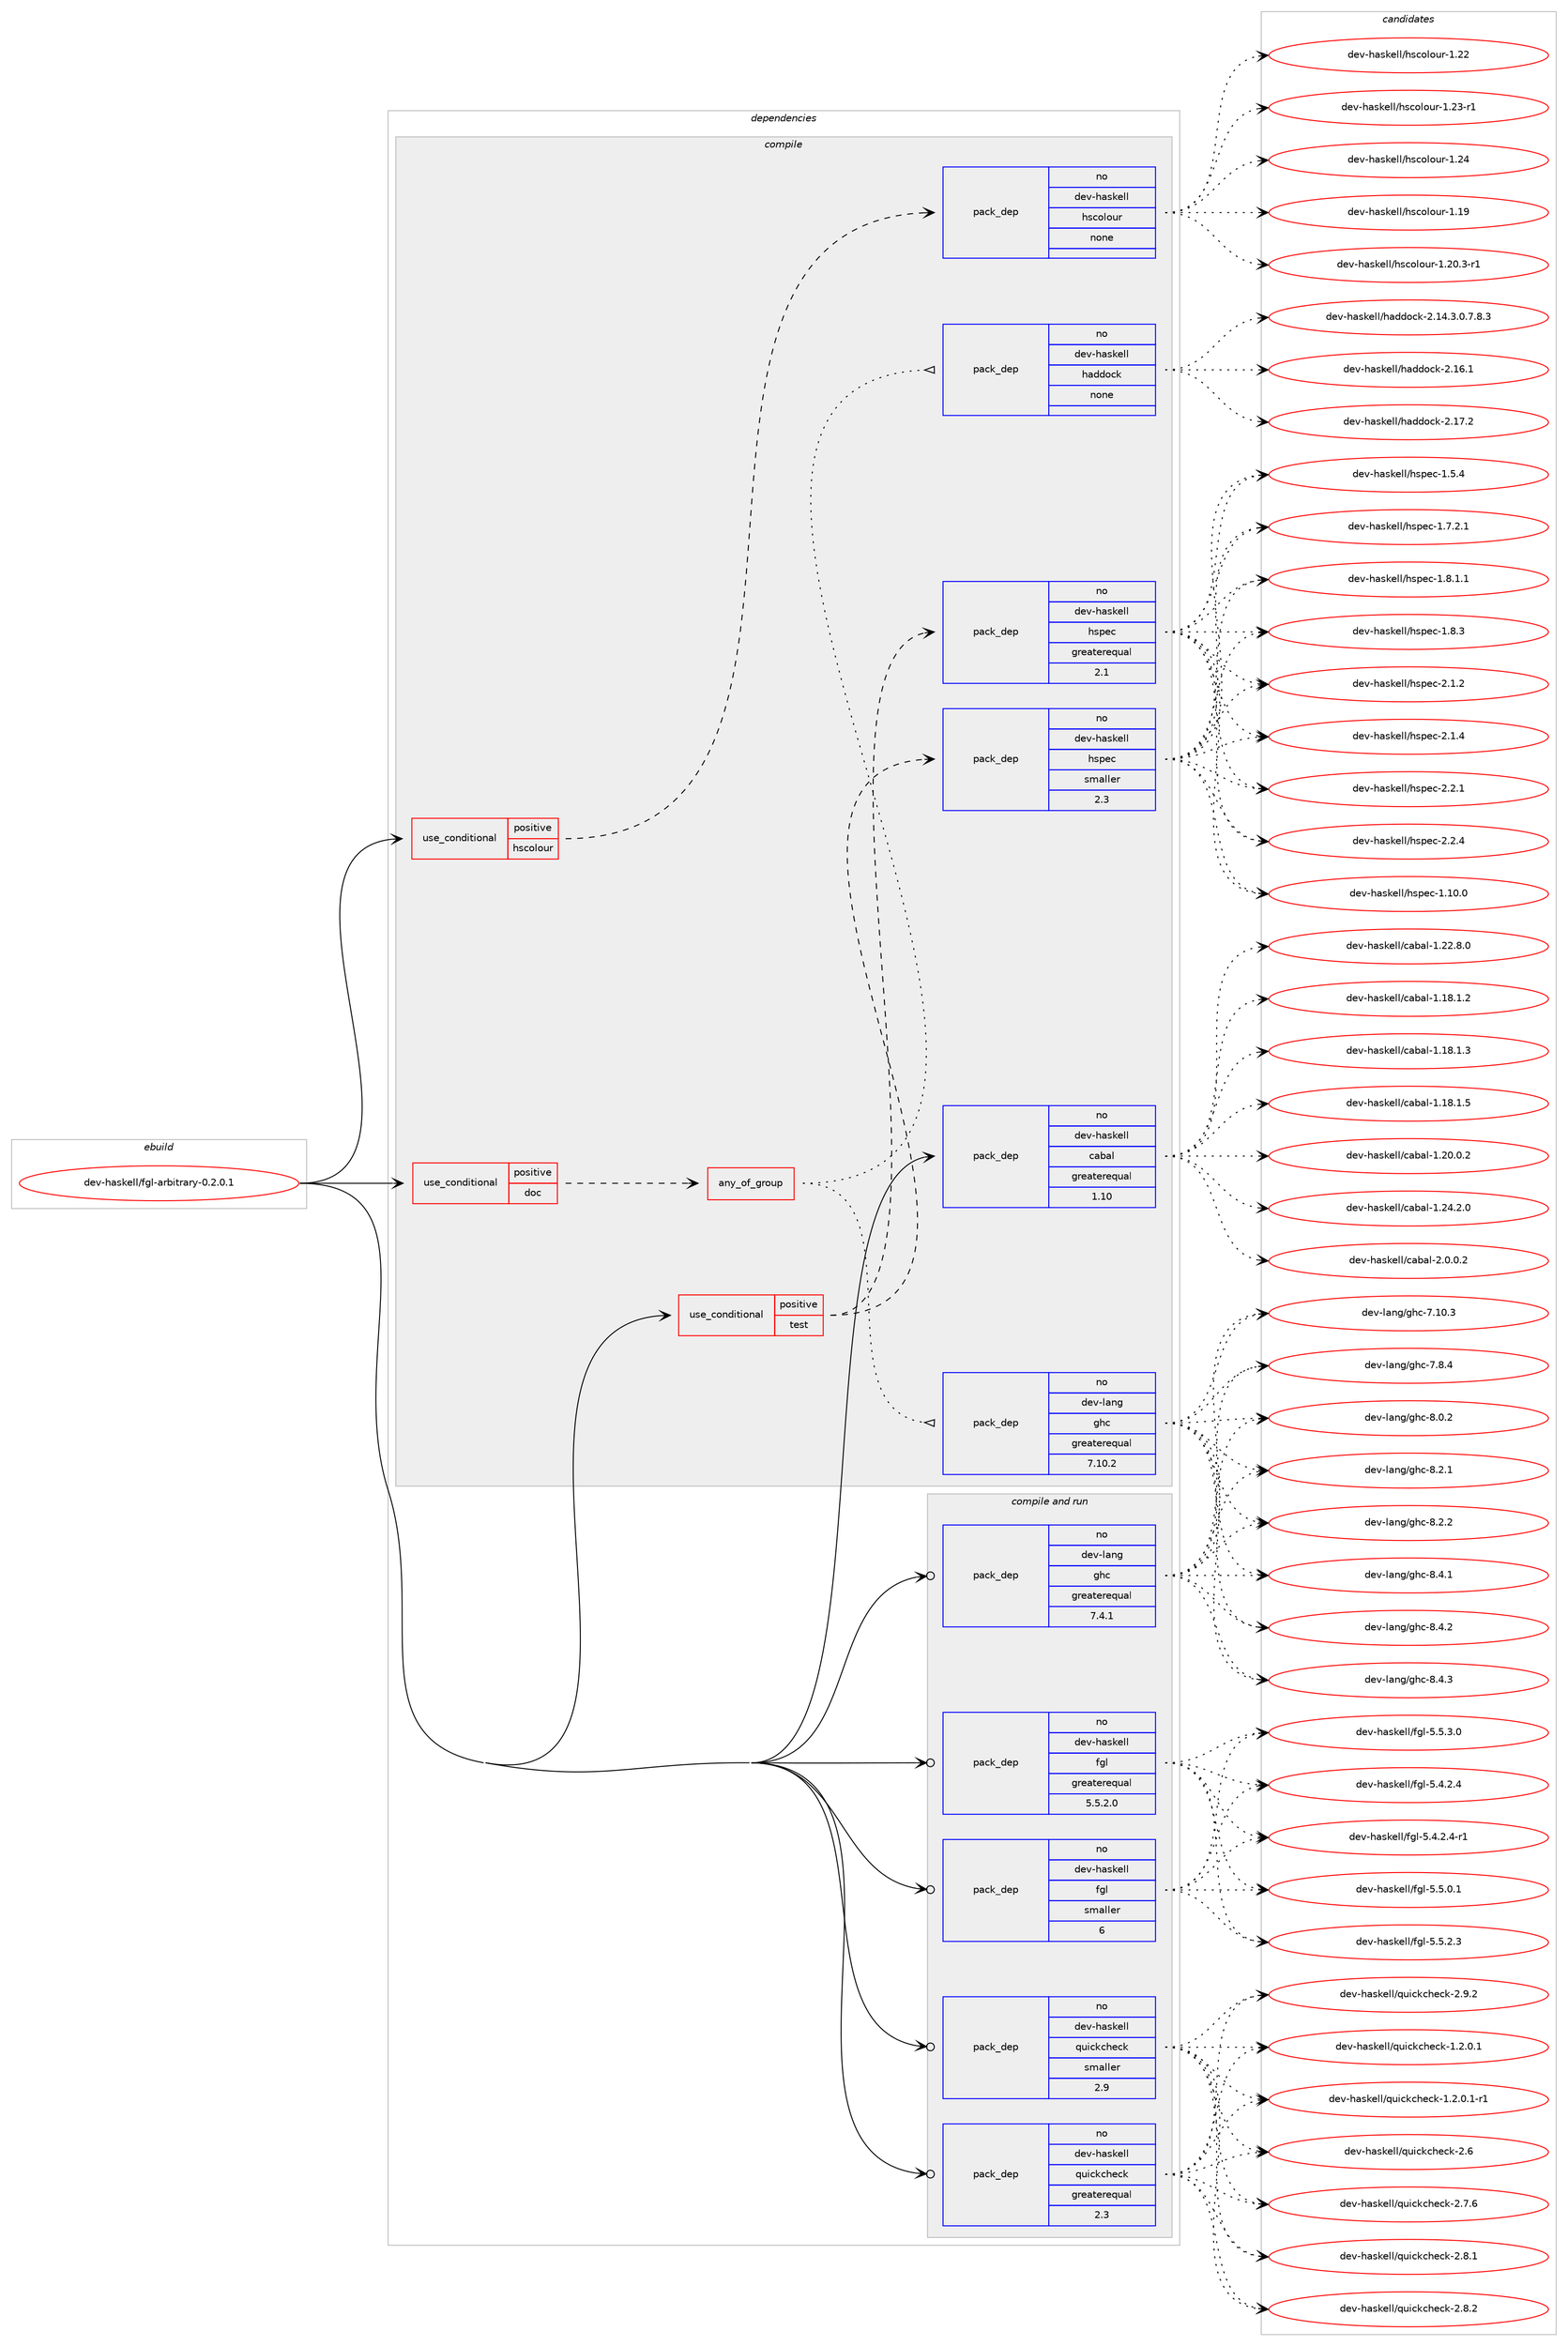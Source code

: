 digraph prolog {

# *************
# Graph options
# *************

newrank=true;
concentrate=true;
compound=true;
graph [rankdir=LR,fontname=Helvetica,fontsize=10,ranksep=1.5];#, ranksep=2.5, nodesep=0.2];
edge  [arrowhead=vee];
node  [fontname=Helvetica,fontsize=10];

# **********
# The ebuild
# **********

subgraph cluster_leftcol {
color=gray;
rank=same;
label=<<i>ebuild</i>>;
id [label="dev-haskell/fgl-arbitrary-0.2.0.1", color=red, width=4, href="../dev-haskell/fgl-arbitrary-0.2.0.1.svg"];
}

# ****************
# The dependencies
# ****************

subgraph cluster_midcol {
color=gray;
label=<<i>dependencies</i>>;
subgraph cluster_compile {
fillcolor="#eeeeee";
style=filled;
label=<<i>compile</i>>;
subgraph cond359560 {
dependency1332324 [label=<<TABLE BORDER="0" CELLBORDER="1" CELLSPACING="0" CELLPADDING="4"><TR><TD ROWSPAN="3" CELLPADDING="10">use_conditional</TD></TR><TR><TD>positive</TD></TR><TR><TD>doc</TD></TR></TABLE>>, shape=none, color=red];
subgraph any20883 {
dependency1332325 [label=<<TABLE BORDER="0" CELLBORDER="1" CELLSPACING="0" CELLPADDING="4"><TR><TD CELLPADDING="10">any_of_group</TD></TR></TABLE>>, shape=none, color=red];subgraph pack951329 {
dependency1332326 [label=<<TABLE BORDER="0" CELLBORDER="1" CELLSPACING="0" CELLPADDING="4" WIDTH="220"><TR><TD ROWSPAN="6" CELLPADDING="30">pack_dep</TD></TR><TR><TD WIDTH="110">no</TD></TR><TR><TD>dev-haskell</TD></TR><TR><TD>haddock</TD></TR><TR><TD>none</TD></TR><TR><TD></TD></TR></TABLE>>, shape=none, color=blue];
}
dependency1332325:e -> dependency1332326:w [weight=20,style="dotted",arrowhead="oinv"];
subgraph pack951330 {
dependency1332327 [label=<<TABLE BORDER="0" CELLBORDER="1" CELLSPACING="0" CELLPADDING="4" WIDTH="220"><TR><TD ROWSPAN="6" CELLPADDING="30">pack_dep</TD></TR><TR><TD WIDTH="110">no</TD></TR><TR><TD>dev-lang</TD></TR><TR><TD>ghc</TD></TR><TR><TD>greaterequal</TD></TR><TR><TD>7.10.2</TD></TR></TABLE>>, shape=none, color=blue];
}
dependency1332325:e -> dependency1332327:w [weight=20,style="dotted",arrowhead="oinv"];
}
dependency1332324:e -> dependency1332325:w [weight=20,style="dashed",arrowhead="vee"];
}
id:e -> dependency1332324:w [weight=20,style="solid",arrowhead="vee"];
subgraph cond359561 {
dependency1332328 [label=<<TABLE BORDER="0" CELLBORDER="1" CELLSPACING="0" CELLPADDING="4"><TR><TD ROWSPAN="3" CELLPADDING="10">use_conditional</TD></TR><TR><TD>positive</TD></TR><TR><TD>hscolour</TD></TR></TABLE>>, shape=none, color=red];
subgraph pack951331 {
dependency1332329 [label=<<TABLE BORDER="0" CELLBORDER="1" CELLSPACING="0" CELLPADDING="4" WIDTH="220"><TR><TD ROWSPAN="6" CELLPADDING="30">pack_dep</TD></TR><TR><TD WIDTH="110">no</TD></TR><TR><TD>dev-haskell</TD></TR><TR><TD>hscolour</TD></TR><TR><TD>none</TD></TR><TR><TD></TD></TR></TABLE>>, shape=none, color=blue];
}
dependency1332328:e -> dependency1332329:w [weight=20,style="dashed",arrowhead="vee"];
}
id:e -> dependency1332328:w [weight=20,style="solid",arrowhead="vee"];
subgraph cond359562 {
dependency1332330 [label=<<TABLE BORDER="0" CELLBORDER="1" CELLSPACING="0" CELLPADDING="4"><TR><TD ROWSPAN="3" CELLPADDING="10">use_conditional</TD></TR><TR><TD>positive</TD></TR><TR><TD>test</TD></TR></TABLE>>, shape=none, color=red];
subgraph pack951332 {
dependency1332331 [label=<<TABLE BORDER="0" CELLBORDER="1" CELLSPACING="0" CELLPADDING="4" WIDTH="220"><TR><TD ROWSPAN="6" CELLPADDING="30">pack_dep</TD></TR><TR><TD WIDTH="110">no</TD></TR><TR><TD>dev-haskell</TD></TR><TR><TD>hspec</TD></TR><TR><TD>greaterequal</TD></TR><TR><TD>2.1</TD></TR></TABLE>>, shape=none, color=blue];
}
dependency1332330:e -> dependency1332331:w [weight=20,style="dashed",arrowhead="vee"];
subgraph pack951333 {
dependency1332332 [label=<<TABLE BORDER="0" CELLBORDER="1" CELLSPACING="0" CELLPADDING="4" WIDTH="220"><TR><TD ROWSPAN="6" CELLPADDING="30">pack_dep</TD></TR><TR><TD WIDTH="110">no</TD></TR><TR><TD>dev-haskell</TD></TR><TR><TD>hspec</TD></TR><TR><TD>smaller</TD></TR><TR><TD>2.3</TD></TR></TABLE>>, shape=none, color=blue];
}
dependency1332330:e -> dependency1332332:w [weight=20,style="dashed",arrowhead="vee"];
}
id:e -> dependency1332330:w [weight=20,style="solid",arrowhead="vee"];
subgraph pack951334 {
dependency1332333 [label=<<TABLE BORDER="0" CELLBORDER="1" CELLSPACING="0" CELLPADDING="4" WIDTH="220"><TR><TD ROWSPAN="6" CELLPADDING="30">pack_dep</TD></TR><TR><TD WIDTH="110">no</TD></TR><TR><TD>dev-haskell</TD></TR><TR><TD>cabal</TD></TR><TR><TD>greaterequal</TD></TR><TR><TD>1.10</TD></TR></TABLE>>, shape=none, color=blue];
}
id:e -> dependency1332333:w [weight=20,style="solid",arrowhead="vee"];
}
subgraph cluster_compileandrun {
fillcolor="#eeeeee";
style=filled;
label=<<i>compile and run</i>>;
subgraph pack951335 {
dependency1332334 [label=<<TABLE BORDER="0" CELLBORDER="1" CELLSPACING="0" CELLPADDING="4" WIDTH="220"><TR><TD ROWSPAN="6" CELLPADDING="30">pack_dep</TD></TR><TR><TD WIDTH="110">no</TD></TR><TR><TD>dev-haskell</TD></TR><TR><TD>fgl</TD></TR><TR><TD>greaterequal</TD></TR><TR><TD>5.5.2.0</TD></TR></TABLE>>, shape=none, color=blue];
}
id:e -> dependency1332334:w [weight=20,style="solid",arrowhead="odotvee"];
subgraph pack951336 {
dependency1332335 [label=<<TABLE BORDER="0" CELLBORDER="1" CELLSPACING="0" CELLPADDING="4" WIDTH="220"><TR><TD ROWSPAN="6" CELLPADDING="30">pack_dep</TD></TR><TR><TD WIDTH="110">no</TD></TR><TR><TD>dev-haskell</TD></TR><TR><TD>fgl</TD></TR><TR><TD>smaller</TD></TR><TR><TD>6</TD></TR></TABLE>>, shape=none, color=blue];
}
id:e -> dependency1332335:w [weight=20,style="solid",arrowhead="odotvee"];
subgraph pack951337 {
dependency1332336 [label=<<TABLE BORDER="0" CELLBORDER="1" CELLSPACING="0" CELLPADDING="4" WIDTH="220"><TR><TD ROWSPAN="6" CELLPADDING="30">pack_dep</TD></TR><TR><TD WIDTH="110">no</TD></TR><TR><TD>dev-haskell</TD></TR><TR><TD>quickcheck</TD></TR><TR><TD>greaterequal</TD></TR><TR><TD>2.3</TD></TR></TABLE>>, shape=none, color=blue];
}
id:e -> dependency1332336:w [weight=20,style="solid",arrowhead="odotvee"];
subgraph pack951338 {
dependency1332337 [label=<<TABLE BORDER="0" CELLBORDER="1" CELLSPACING="0" CELLPADDING="4" WIDTH="220"><TR><TD ROWSPAN="6" CELLPADDING="30">pack_dep</TD></TR><TR><TD WIDTH="110">no</TD></TR><TR><TD>dev-haskell</TD></TR><TR><TD>quickcheck</TD></TR><TR><TD>smaller</TD></TR><TR><TD>2.9</TD></TR></TABLE>>, shape=none, color=blue];
}
id:e -> dependency1332337:w [weight=20,style="solid",arrowhead="odotvee"];
subgraph pack951339 {
dependency1332338 [label=<<TABLE BORDER="0" CELLBORDER="1" CELLSPACING="0" CELLPADDING="4" WIDTH="220"><TR><TD ROWSPAN="6" CELLPADDING="30">pack_dep</TD></TR><TR><TD WIDTH="110">no</TD></TR><TR><TD>dev-lang</TD></TR><TR><TD>ghc</TD></TR><TR><TD>greaterequal</TD></TR><TR><TD>7.4.1</TD></TR></TABLE>>, shape=none, color=blue];
}
id:e -> dependency1332338:w [weight=20,style="solid",arrowhead="odotvee"];
}
subgraph cluster_run {
fillcolor="#eeeeee";
style=filled;
label=<<i>run</i>>;
}
}

# **************
# The candidates
# **************

subgraph cluster_choices {
rank=same;
color=gray;
label=<<i>candidates</i>>;

subgraph choice951329 {
color=black;
nodesep=1;
choice1001011184510497115107101108108471049710010011199107455046495246514648465546564651 [label="dev-haskell/haddock-2.14.3.0.7.8.3", color=red, width=4,href="../dev-haskell/haddock-2.14.3.0.7.8.3.svg"];
choice100101118451049711510710110810847104971001001119910745504649544649 [label="dev-haskell/haddock-2.16.1", color=red, width=4,href="../dev-haskell/haddock-2.16.1.svg"];
choice100101118451049711510710110810847104971001001119910745504649554650 [label="dev-haskell/haddock-2.17.2", color=red, width=4,href="../dev-haskell/haddock-2.17.2.svg"];
dependency1332326:e -> choice1001011184510497115107101108108471049710010011199107455046495246514648465546564651:w [style=dotted,weight="100"];
dependency1332326:e -> choice100101118451049711510710110810847104971001001119910745504649544649:w [style=dotted,weight="100"];
dependency1332326:e -> choice100101118451049711510710110810847104971001001119910745504649554650:w [style=dotted,weight="100"];
}
subgraph choice951330 {
color=black;
nodesep=1;
choice1001011184510897110103471031049945554649484651 [label="dev-lang/ghc-7.10.3", color=red, width=4,href="../dev-lang/ghc-7.10.3.svg"];
choice10010111845108971101034710310499455546564652 [label="dev-lang/ghc-7.8.4", color=red, width=4,href="../dev-lang/ghc-7.8.4.svg"];
choice10010111845108971101034710310499455646484650 [label="dev-lang/ghc-8.0.2", color=red, width=4,href="../dev-lang/ghc-8.0.2.svg"];
choice10010111845108971101034710310499455646504649 [label="dev-lang/ghc-8.2.1", color=red, width=4,href="../dev-lang/ghc-8.2.1.svg"];
choice10010111845108971101034710310499455646504650 [label="dev-lang/ghc-8.2.2", color=red, width=4,href="../dev-lang/ghc-8.2.2.svg"];
choice10010111845108971101034710310499455646524649 [label="dev-lang/ghc-8.4.1", color=red, width=4,href="../dev-lang/ghc-8.4.1.svg"];
choice10010111845108971101034710310499455646524650 [label="dev-lang/ghc-8.4.2", color=red, width=4,href="../dev-lang/ghc-8.4.2.svg"];
choice10010111845108971101034710310499455646524651 [label="dev-lang/ghc-8.4.3", color=red, width=4,href="../dev-lang/ghc-8.4.3.svg"];
dependency1332327:e -> choice1001011184510897110103471031049945554649484651:w [style=dotted,weight="100"];
dependency1332327:e -> choice10010111845108971101034710310499455546564652:w [style=dotted,weight="100"];
dependency1332327:e -> choice10010111845108971101034710310499455646484650:w [style=dotted,weight="100"];
dependency1332327:e -> choice10010111845108971101034710310499455646504649:w [style=dotted,weight="100"];
dependency1332327:e -> choice10010111845108971101034710310499455646504650:w [style=dotted,weight="100"];
dependency1332327:e -> choice10010111845108971101034710310499455646524649:w [style=dotted,weight="100"];
dependency1332327:e -> choice10010111845108971101034710310499455646524650:w [style=dotted,weight="100"];
dependency1332327:e -> choice10010111845108971101034710310499455646524651:w [style=dotted,weight="100"];
}
subgraph choice951331 {
color=black;
nodesep=1;
choice100101118451049711510710110810847104115991111081111171144549464957 [label="dev-haskell/hscolour-1.19", color=red, width=4,href="../dev-haskell/hscolour-1.19.svg"];
choice10010111845104971151071011081084710411599111108111117114454946504846514511449 [label="dev-haskell/hscolour-1.20.3-r1", color=red, width=4,href="../dev-haskell/hscolour-1.20.3-r1.svg"];
choice100101118451049711510710110810847104115991111081111171144549465050 [label="dev-haskell/hscolour-1.22", color=red, width=4,href="../dev-haskell/hscolour-1.22.svg"];
choice1001011184510497115107101108108471041159911110811111711445494650514511449 [label="dev-haskell/hscolour-1.23-r1", color=red, width=4,href="../dev-haskell/hscolour-1.23-r1.svg"];
choice100101118451049711510710110810847104115991111081111171144549465052 [label="dev-haskell/hscolour-1.24", color=red, width=4,href="../dev-haskell/hscolour-1.24.svg"];
dependency1332329:e -> choice100101118451049711510710110810847104115991111081111171144549464957:w [style=dotted,weight="100"];
dependency1332329:e -> choice10010111845104971151071011081084710411599111108111117114454946504846514511449:w [style=dotted,weight="100"];
dependency1332329:e -> choice100101118451049711510710110810847104115991111081111171144549465050:w [style=dotted,weight="100"];
dependency1332329:e -> choice1001011184510497115107101108108471041159911110811111711445494650514511449:w [style=dotted,weight="100"];
dependency1332329:e -> choice100101118451049711510710110810847104115991111081111171144549465052:w [style=dotted,weight="100"];
}
subgraph choice951332 {
color=black;
nodesep=1;
choice1001011184510497115107101108108471041151121019945494649484648 [label="dev-haskell/hspec-1.10.0", color=red, width=4,href="../dev-haskell/hspec-1.10.0.svg"];
choice10010111845104971151071011081084710411511210199454946534652 [label="dev-haskell/hspec-1.5.4", color=red, width=4,href="../dev-haskell/hspec-1.5.4.svg"];
choice100101118451049711510710110810847104115112101994549465546504649 [label="dev-haskell/hspec-1.7.2.1", color=red, width=4,href="../dev-haskell/hspec-1.7.2.1.svg"];
choice100101118451049711510710110810847104115112101994549465646494649 [label="dev-haskell/hspec-1.8.1.1", color=red, width=4,href="../dev-haskell/hspec-1.8.1.1.svg"];
choice10010111845104971151071011081084710411511210199454946564651 [label="dev-haskell/hspec-1.8.3", color=red, width=4,href="../dev-haskell/hspec-1.8.3.svg"];
choice10010111845104971151071011081084710411511210199455046494650 [label="dev-haskell/hspec-2.1.2", color=red, width=4,href="../dev-haskell/hspec-2.1.2.svg"];
choice10010111845104971151071011081084710411511210199455046494652 [label="dev-haskell/hspec-2.1.4", color=red, width=4,href="../dev-haskell/hspec-2.1.4.svg"];
choice10010111845104971151071011081084710411511210199455046504649 [label="dev-haskell/hspec-2.2.1", color=red, width=4,href="../dev-haskell/hspec-2.2.1.svg"];
choice10010111845104971151071011081084710411511210199455046504652 [label="dev-haskell/hspec-2.2.4", color=red, width=4,href="../dev-haskell/hspec-2.2.4.svg"];
dependency1332331:e -> choice1001011184510497115107101108108471041151121019945494649484648:w [style=dotted,weight="100"];
dependency1332331:e -> choice10010111845104971151071011081084710411511210199454946534652:w [style=dotted,weight="100"];
dependency1332331:e -> choice100101118451049711510710110810847104115112101994549465546504649:w [style=dotted,weight="100"];
dependency1332331:e -> choice100101118451049711510710110810847104115112101994549465646494649:w [style=dotted,weight="100"];
dependency1332331:e -> choice10010111845104971151071011081084710411511210199454946564651:w [style=dotted,weight="100"];
dependency1332331:e -> choice10010111845104971151071011081084710411511210199455046494650:w [style=dotted,weight="100"];
dependency1332331:e -> choice10010111845104971151071011081084710411511210199455046494652:w [style=dotted,weight="100"];
dependency1332331:e -> choice10010111845104971151071011081084710411511210199455046504649:w [style=dotted,weight="100"];
dependency1332331:e -> choice10010111845104971151071011081084710411511210199455046504652:w [style=dotted,weight="100"];
}
subgraph choice951333 {
color=black;
nodesep=1;
choice1001011184510497115107101108108471041151121019945494649484648 [label="dev-haskell/hspec-1.10.0", color=red, width=4,href="../dev-haskell/hspec-1.10.0.svg"];
choice10010111845104971151071011081084710411511210199454946534652 [label="dev-haskell/hspec-1.5.4", color=red, width=4,href="../dev-haskell/hspec-1.5.4.svg"];
choice100101118451049711510710110810847104115112101994549465546504649 [label="dev-haskell/hspec-1.7.2.1", color=red, width=4,href="../dev-haskell/hspec-1.7.2.1.svg"];
choice100101118451049711510710110810847104115112101994549465646494649 [label="dev-haskell/hspec-1.8.1.1", color=red, width=4,href="../dev-haskell/hspec-1.8.1.1.svg"];
choice10010111845104971151071011081084710411511210199454946564651 [label="dev-haskell/hspec-1.8.3", color=red, width=4,href="../dev-haskell/hspec-1.8.3.svg"];
choice10010111845104971151071011081084710411511210199455046494650 [label="dev-haskell/hspec-2.1.2", color=red, width=4,href="../dev-haskell/hspec-2.1.2.svg"];
choice10010111845104971151071011081084710411511210199455046494652 [label="dev-haskell/hspec-2.1.4", color=red, width=4,href="../dev-haskell/hspec-2.1.4.svg"];
choice10010111845104971151071011081084710411511210199455046504649 [label="dev-haskell/hspec-2.2.1", color=red, width=4,href="../dev-haskell/hspec-2.2.1.svg"];
choice10010111845104971151071011081084710411511210199455046504652 [label="dev-haskell/hspec-2.2.4", color=red, width=4,href="../dev-haskell/hspec-2.2.4.svg"];
dependency1332332:e -> choice1001011184510497115107101108108471041151121019945494649484648:w [style=dotted,weight="100"];
dependency1332332:e -> choice10010111845104971151071011081084710411511210199454946534652:w [style=dotted,weight="100"];
dependency1332332:e -> choice100101118451049711510710110810847104115112101994549465546504649:w [style=dotted,weight="100"];
dependency1332332:e -> choice100101118451049711510710110810847104115112101994549465646494649:w [style=dotted,weight="100"];
dependency1332332:e -> choice10010111845104971151071011081084710411511210199454946564651:w [style=dotted,weight="100"];
dependency1332332:e -> choice10010111845104971151071011081084710411511210199455046494650:w [style=dotted,weight="100"];
dependency1332332:e -> choice10010111845104971151071011081084710411511210199455046494652:w [style=dotted,weight="100"];
dependency1332332:e -> choice10010111845104971151071011081084710411511210199455046504649:w [style=dotted,weight="100"];
dependency1332332:e -> choice10010111845104971151071011081084710411511210199455046504652:w [style=dotted,weight="100"];
}
subgraph choice951334 {
color=black;
nodesep=1;
choice10010111845104971151071011081084799979897108454946495646494650 [label="dev-haskell/cabal-1.18.1.2", color=red, width=4,href="../dev-haskell/cabal-1.18.1.2.svg"];
choice10010111845104971151071011081084799979897108454946495646494651 [label="dev-haskell/cabal-1.18.1.3", color=red, width=4,href="../dev-haskell/cabal-1.18.1.3.svg"];
choice10010111845104971151071011081084799979897108454946495646494653 [label="dev-haskell/cabal-1.18.1.5", color=red, width=4,href="../dev-haskell/cabal-1.18.1.5.svg"];
choice10010111845104971151071011081084799979897108454946504846484650 [label="dev-haskell/cabal-1.20.0.2", color=red, width=4,href="../dev-haskell/cabal-1.20.0.2.svg"];
choice10010111845104971151071011081084799979897108454946505046564648 [label="dev-haskell/cabal-1.22.8.0", color=red, width=4,href="../dev-haskell/cabal-1.22.8.0.svg"];
choice10010111845104971151071011081084799979897108454946505246504648 [label="dev-haskell/cabal-1.24.2.0", color=red, width=4,href="../dev-haskell/cabal-1.24.2.0.svg"];
choice100101118451049711510710110810847999798971084550464846484650 [label="dev-haskell/cabal-2.0.0.2", color=red, width=4,href="../dev-haskell/cabal-2.0.0.2.svg"];
dependency1332333:e -> choice10010111845104971151071011081084799979897108454946495646494650:w [style=dotted,weight="100"];
dependency1332333:e -> choice10010111845104971151071011081084799979897108454946495646494651:w [style=dotted,weight="100"];
dependency1332333:e -> choice10010111845104971151071011081084799979897108454946495646494653:w [style=dotted,weight="100"];
dependency1332333:e -> choice10010111845104971151071011081084799979897108454946504846484650:w [style=dotted,weight="100"];
dependency1332333:e -> choice10010111845104971151071011081084799979897108454946505046564648:w [style=dotted,weight="100"];
dependency1332333:e -> choice10010111845104971151071011081084799979897108454946505246504648:w [style=dotted,weight="100"];
dependency1332333:e -> choice100101118451049711510710110810847999798971084550464846484650:w [style=dotted,weight="100"];
}
subgraph choice951335 {
color=black;
nodesep=1;
choice1001011184510497115107101108108471021031084553465246504652 [label="dev-haskell/fgl-5.4.2.4", color=red, width=4,href="../dev-haskell/fgl-5.4.2.4.svg"];
choice10010111845104971151071011081084710210310845534652465046524511449 [label="dev-haskell/fgl-5.4.2.4-r1", color=red, width=4,href="../dev-haskell/fgl-5.4.2.4-r1.svg"];
choice1001011184510497115107101108108471021031084553465346484649 [label="dev-haskell/fgl-5.5.0.1", color=red, width=4,href="../dev-haskell/fgl-5.5.0.1.svg"];
choice1001011184510497115107101108108471021031084553465346504651 [label="dev-haskell/fgl-5.5.2.3", color=red, width=4,href="../dev-haskell/fgl-5.5.2.3.svg"];
choice1001011184510497115107101108108471021031084553465346514648 [label="dev-haskell/fgl-5.5.3.0", color=red, width=4,href="../dev-haskell/fgl-5.5.3.0.svg"];
dependency1332334:e -> choice1001011184510497115107101108108471021031084553465246504652:w [style=dotted,weight="100"];
dependency1332334:e -> choice10010111845104971151071011081084710210310845534652465046524511449:w [style=dotted,weight="100"];
dependency1332334:e -> choice1001011184510497115107101108108471021031084553465346484649:w [style=dotted,weight="100"];
dependency1332334:e -> choice1001011184510497115107101108108471021031084553465346504651:w [style=dotted,weight="100"];
dependency1332334:e -> choice1001011184510497115107101108108471021031084553465346514648:w [style=dotted,weight="100"];
}
subgraph choice951336 {
color=black;
nodesep=1;
choice1001011184510497115107101108108471021031084553465246504652 [label="dev-haskell/fgl-5.4.2.4", color=red, width=4,href="../dev-haskell/fgl-5.4.2.4.svg"];
choice10010111845104971151071011081084710210310845534652465046524511449 [label="dev-haskell/fgl-5.4.2.4-r1", color=red, width=4,href="../dev-haskell/fgl-5.4.2.4-r1.svg"];
choice1001011184510497115107101108108471021031084553465346484649 [label="dev-haskell/fgl-5.5.0.1", color=red, width=4,href="../dev-haskell/fgl-5.5.0.1.svg"];
choice1001011184510497115107101108108471021031084553465346504651 [label="dev-haskell/fgl-5.5.2.3", color=red, width=4,href="../dev-haskell/fgl-5.5.2.3.svg"];
choice1001011184510497115107101108108471021031084553465346514648 [label="dev-haskell/fgl-5.5.3.0", color=red, width=4,href="../dev-haskell/fgl-5.5.3.0.svg"];
dependency1332335:e -> choice1001011184510497115107101108108471021031084553465246504652:w [style=dotted,weight="100"];
dependency1332335:e -> choice10010111845104971151071011081084710210310845534652465046524511449:w [style=dotted,weight="100"];
dependency1332335:e -> choice1001011184510497115107101108108471021031084553465346484649:w [style=dotted,weight="100"];
dependency1332335:e -> choice1001011184510497115107101108108471021031084553465346504651:w [style=dotted,weight="100"];
dependency1332335:e -> choice1001011184510497115107101108108471021031084553465346514648:w [style=dotted,weight="100"];
}
subgraph choice951337 {
color=black;
nodesep=1;
choice1001011184510497115107101108108471131171059910799104101991074549465046484649 [label="dev-haskell/quickcheck-1.2.0.1", color=red, width=4,href="../dev-haskell/quickcheck-1.2.0.1.svg"];
choice10010111845104971151071011081084711311710599107991041019910745494650464846494511449 [label="dev-haskell/quickcheck-1.2.0.1-r1", color=red, width=4,href="../dev-haskell/quickcheck-1.2.0.1-r1.svg"];
choice10010111845104971151071011081084711311710599107991041019910745504654 [label="dev-haskell/quickcheck-2.6", color=red, width=4,href="../dev-haskell/quickcheck-2.6.svg"];
choice100101118451049711510710110810847113117105991079910410199107455046554654 [label="dev-haskell/quickcheck-2.7.6", color=red, width=4,href="../dev-haskell/quickcheck-2.7.6.svg"];
choice100101118451049711510710110810847113117105991079910410199107455046564649 [label="dev-haskell/quickcheck-2.8.1", color=red, width=4,href="../dev-haskell/quickcheck-2.8.1.svg"];
choice100101118451049711510710110810847113117105991079910410199107455046564650 [label="dev-haskell/quickcheck-2.8.2", color=red, width=4,href="../dev-haskell/quickcheck-2.8.2.svg"];
choice100101118451049711510710110810847113117105991079910410199107455046574650 [label="dev-haskell/quickcheck-2.9.2", color=red, width=4,href="../dev-haskell/quickcheck-2.9.2.svg"];
dependency1332336:e -> choice1001011184510497115107101108108471131171059910799104101991074549465046484649:w [style=dotted,weight="100"];
dependency1332336:e -> choice10010111845104971151071011081084711311710599107991041019910745494650464846494511449:w [style=dotted,weight="100"];
dependency1332336:e -> choice10010111845104971151071011081084711311710599107991041019910745504654:w [style=dotted,weight="100"];
dependency1332336:e -> choice100101118451049711510710110810847113117105991079910410199107455046554654:w [style=dotted,weight="100"];
dependency1332336:e -> choice100101118451049711510710110810847113117105991079910410199107455046564649:w [style=dotted,weight="100"];
dependency1332336:e -> choice100101118451049711510710110810847113117105991079910410199107455046564650:w [style=dotted,weight="100"];
dependency1332336:e -> choice100101118451049711510710110810847113117105991079910410199107455046574650:w [style=dotted,weight="100"];
}
subgraph choice951338 {
color=black;
nodesep=1;
choice1001011184510497115107101108108471131171059910799104101991074549465046484649 [label="dev-haskell/quickcheck-1.2.0.1", color=red, width=4,href="../dev-haskell/quickcheck-1.2.0.1.svg"];
choice10010111845104971151071011081084711311710599107991041019910745494650464846494511449 [label="dev-haskell/quickcheck-1.2.0.1-r1", color=red, width=4,href="../dev-haskell/quickcheck-1.2.0.1-r1.svg"];
choice10010111845104971151071011081084711311710599107991041019910745504654 [label="dev-haskell/quickcheck-2.6", color=red, width=4,href="../dev-haskell/quickcheck-2.6.svg"];
choice100101118451049711510710110810847113117105991079910410199107455046554654 [label="dev-haskell/quickcheck-2.7.6", color=red, width=4,href="../dev-haskell/quickcheck-2.7.6.svg"];
choice100101118451049711510710110810847113117105991079910410199107455046564649 [label="dev-haskell/quickcheck-2.8.1", color=red, width=4,href="../dev-haskell/quickcheck-2.8.1.svg"];
choice100101118451049711510710110810847113117105991079910410199107455046564650 [label="dev-haskell/quickcheck-2.8.2", color=red, width=4,href="../dev-haskell/quickcheck-2.8.2.svg"];
choice100101118451049711510710110810847113117105991079910410199107455046574650 [label="dev-haskell/quickcheck-2.9.2", color=red, width=4,href="../dev-haskell/quickcheck-2.9.2.svg"];
dependency1332337:e -> choice1001011184510497115107101108108471131171059910799104101991074549465046484649:w [style=dotted,weight="100"];
dependency1332337:e -> choice10010111845104971151071011081084711311710599107991041019910745494650464846494511449:w [style=dotted,weight="100"];
dependency1332337:e -> choice10010111845104971151071011081084711311710599107991041019910745504654:w [style=dotted,weight="100"];
dependency1332337:e -> choice100101118451049711510710110810847113117105991079910410199107455046554654:w [style=dotted,weight="100"];
dependency1332337:e -> choice100101118451049711510710110810847113117105991079910410199107455046564649:w [style=dotted,weight="100"];
dependency1332337:e -> choice100101118451049711510710110810847113117105991079910410199107455046564650:w [style=dotted,weight="100"];
dependency1332337:e -> choice100101118451049711510710110810847113117105991079910410199107455046574650:w [style=dotted,weight="100"];
}
subgraph choice951339 {
color=black;
nodesep=1;
choice1001011184510897110103471031049945554649484651 [label="dev-lang/ghc-7.10.3", color=red, width=4,href="../dev-lang/ghc-7.10.3.svg"];
choice10010111845108971101034710310499455546564652 [label="dev-lang/ghc-7.8.4", color=red, width=4,href="../dev-lang/ghc-7.8.4.svg"];
choice10010111845108971101034710310499455646484650 [label="dev-lang/ghc-8.0.2", color=red, width=4,href="../dev-lang/ghc-8.0.2.svg"];
choice10010111845108971101034710310499455646504649 [label="dev-lang/ghc-8.2.1", color=red, width=4,href="../dev-lang/ghc-8.2.1.svg"];
choice10010111845108971101034710310499455646504650 [label="dev-lang/ghc-8.2.2", color=red, width=4,href="../dev-lang/ghc-8.2.2.svg"];
choice10010111845108971101034710310499455646524649 [label="dev-lang/ghc-8.4.1", color=red, width=4,href="../dev-lang/ghc-8.4.1.svg"];
choice10010111845108971101034710310499455646524650 [label="dev-lang/ghc-8.4.2", color=red, width=4,href="../dev-lang/ghc-8.4.2.svg"];
choice10010111845108971101034710310499455646524651 [label="dev-lang/ghc-8.4.3", color=red, width=4,href="../dev-lang/ghc-8.4.3.svg"];
dependency1332338:e -> choice1001011184510897110103471031049945554649484651:w [style=dotted,weight="100"];
dependency1332338:e -> choice10010111845108971101034710310499455546564652:w [style=dotted,weight="100"];
dependency1332338:e -> choice10010111845108971101034710310499455646484650:w [style=dotted,weight="100"];
dependency1332338:e -> choice10010111845108971101034710310499455646504649:w [style=dotted,weight="100"];
dependency1332338:e -> choice10010111845108971101034710310499455646504650:w [style=dotted,weight="100"];
dependency1332338:e -> choice10010111845108971101034710310499455646524649:w [style=dotted,weight="100"];
dependency1332338:e -> choice10010111845108971101034710310499455646524650:w [style=dotted,weight="100"];
dependency1332338:e -> choice10010111845108971101034710310499455646524651:w [style=dotted,weight="100"];
}
}

}
